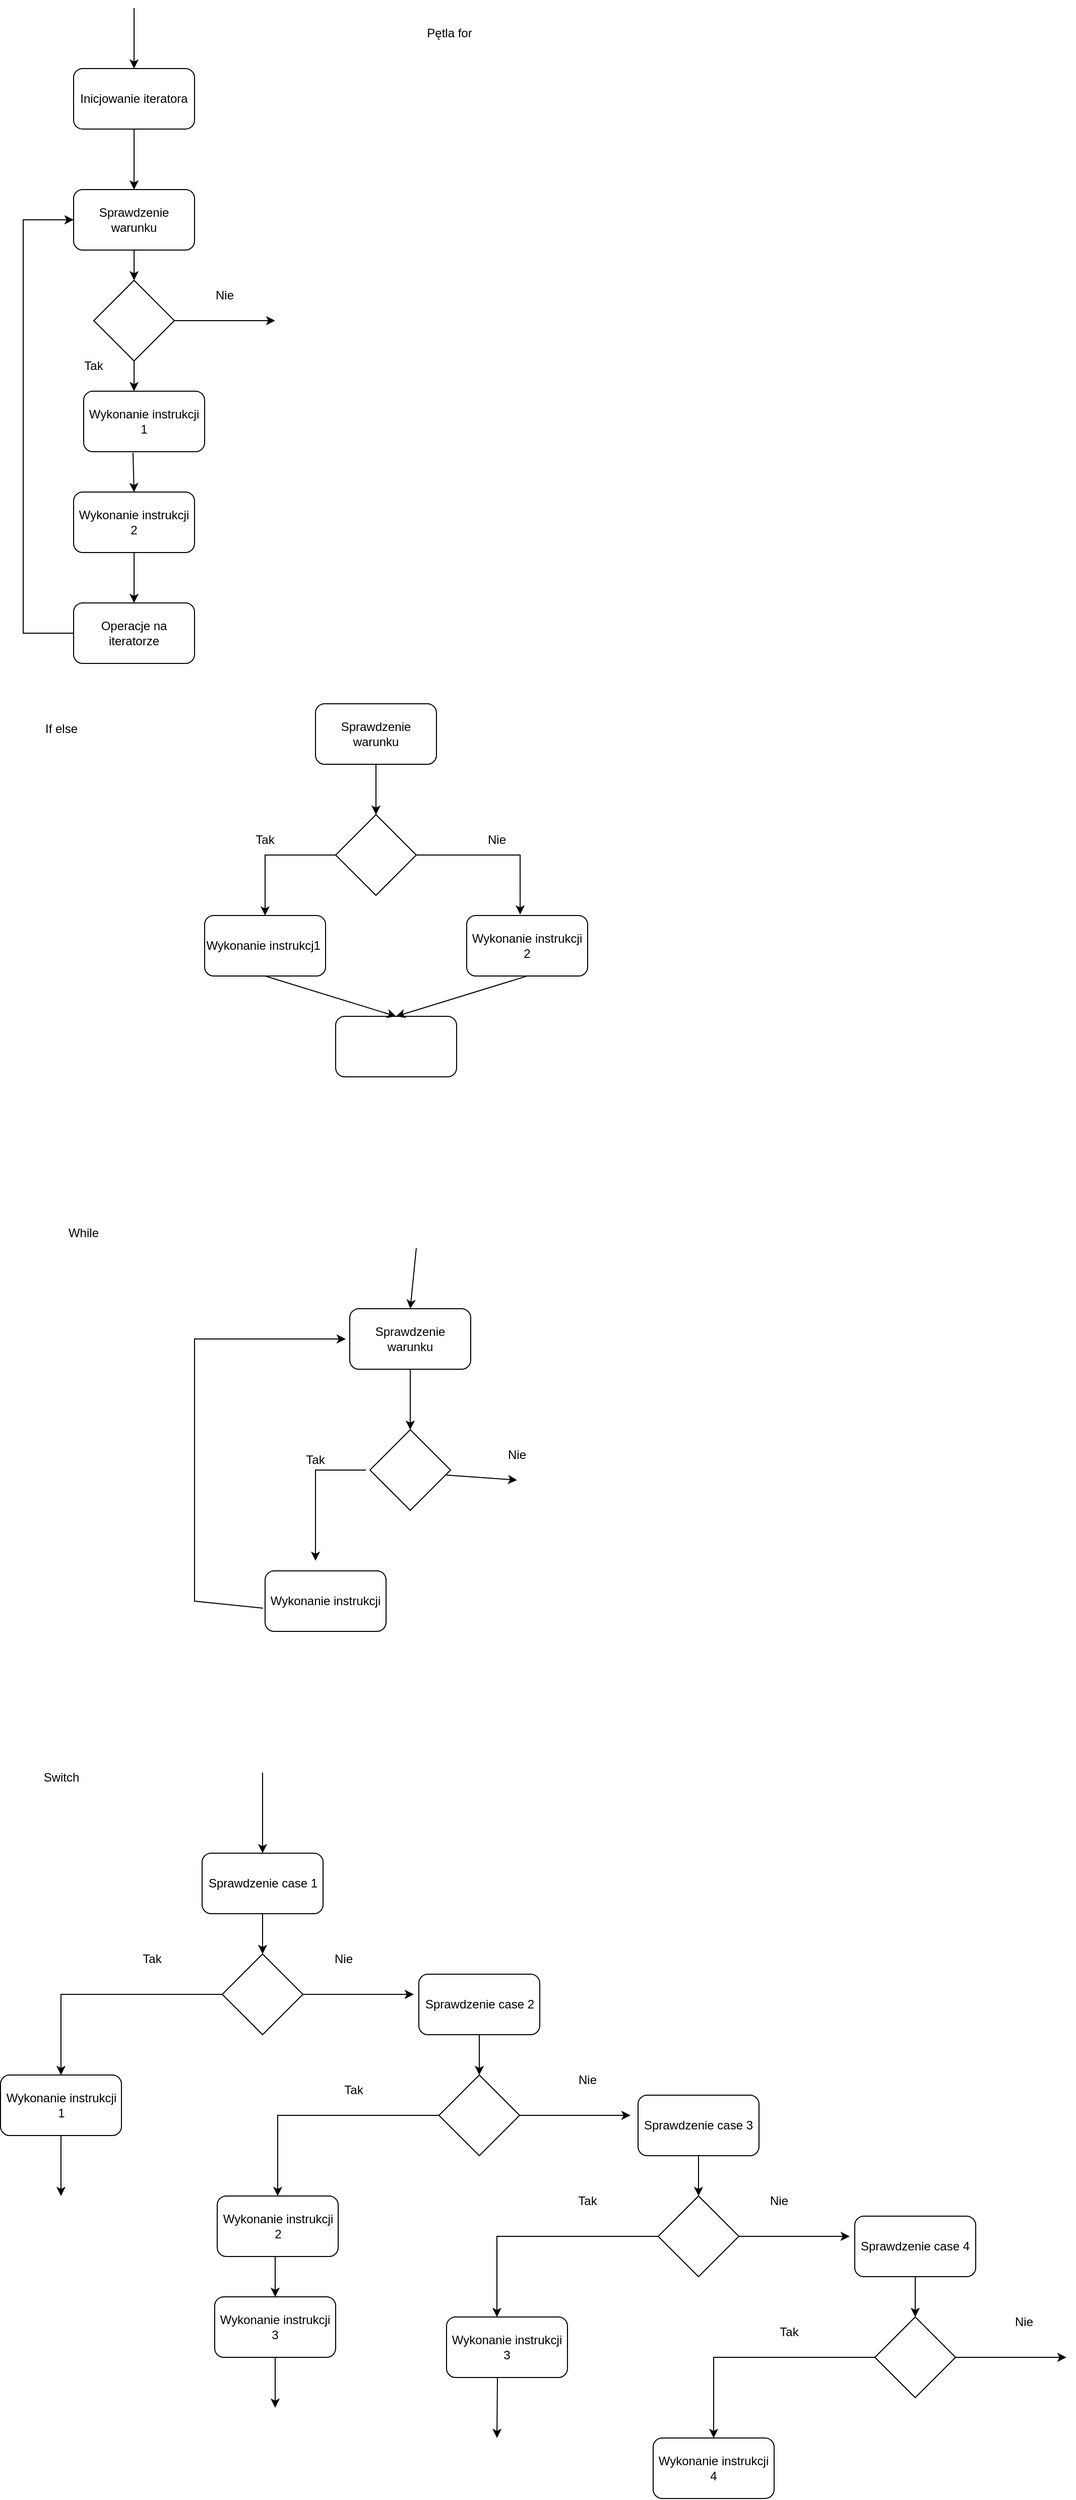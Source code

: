 <mxfile version="21.1.9" type="device">
  <diagram name="Strona-1" id="Zt8QVPpRZA_nonOXAVz_">
    <mxGraphModel dx="472" dy="729" grid="1" gridSize="10" guides="1" tooltips="1" connect="1" arrows="1" fold="1" page="1" pageScale="1" pageWidth="827" pageHeight="1169" math="0" shadow="0">
      <root>
        <mxCell id="0" />
        <mxCell id="1" parent="0" />
        <mxCell id="kuZER7LI0DzGQCGXqZbN-1" value="Inicjowanie iteratora" style="rounded=1;whiteSpace=wrap;html=1;" vertex="1" parent="1">
          <mxGeometry x="80" y="80" width="120" height="60" as="geometry" />
        </mxCell>
        <mxCell id="kuZER7LI0DzGQCGXqZbN-3" value="" style="endArrow=classic;html=1;rounded=0;entryX=0.5;entryY=0;entryDx=0;entryDy=0;" edge="1" parent="1" target="kuZER7LI0DzGQCGXqZbN-1">
          <mxGeometry width="50" height="50" relative="1" as="geometry">
            <mxPoint x="140" y="20" as="sourcePoint" />
            <mxPoint x="150" y="10" as="targetPoint" />
          </mxGeometry>
        </mxCell>
        <mxCell id="kuZER7LI0DzGQCGXqZbN-4" value="" style="endArrow=classic;html=1;rounded=0;exitX=0.5;exitY=1;exitDx=0;exitDy=0;" edge="1" parent="1" source="kuZER7LI0DzGQCGXqZbN-1">
          <mxGeometry width="50" height="50" relative="1" as="geometry">
            <mxPoint x="390" y="220" as="sourcePoint" />
            <mxPoint x="140" y="200" as="targetPoint" />
          </mxGeometry>
        </mxCell>
        <mxCell id="kuZER7LI0DzGQCGXqZbN-5" value="Sprawdzenie warunku" style="rounded=1;whiteSpace=wrap;html=1;" vertex="1" parent="1">
          <mxGeometry x="80" y="200" width="120" height="60" as="geometry" />
        </mxCell>
        <mxCell id="kuZER7LI0DzGQCGXqZbN-6" value="" style="rhombus;whiteSpace=wrap;html=1;" vertex="1" parent="1">
          <mxGeometry x="100" y="290" width="80" height="80" as="geometry" />
        </mxCell>
        <mxCell id="kuZER7LI0DzGQCGXqZbN-10" value="" style="endArrow=classic;html=1;rounded=0;exitX=0.5;exitY=1;exitDx=0;exitDy=0;" edge="1" parent="1" source="kuZER7LI0DzGQCGXqZbN-6">
          <mxGeometry width="50" height="50" relative="1" as="geometry">
            <mxPoint x="390" y="500" as="sourcePoint" />
            <mxPoint x="140" y="400" as="targetPoint" />
          </mxGeometry>
        </mxCell>
        <mxCell id="kuZER7LI0DzGQCGXqZbN-11" value="" style="endArrow=classic;html=1;rounded=0;exitX=0.408;exitY=1.017;exitDx=0;exitDy=0;entryX=0.5;entryY=0;entryDx=0;entryDy=0;exitPerimeter=0;" edge="1" parent="1" source="kuZER7LI0DzGQCGXqZbN-21">
          <mxGeometry width="50" height="50" relative="1" as="geometry">
            <mxPoint x="140" y="480" as="sourcePoint" />
            <mxPoint x="140" y="500" as="targetPoint" />
          </mxGeometry>
        </mxCell>
        <mxCell id="kuZER7LI0DzGQCGXqZbN-12" value="" style="endArrow=classic;html=1;rounded=0;exitX=0.5;exitY=1;exitDx=0;exitDy=0;entryX=0.5;entryY=0;entryDx=0;entryDy=0;" edge="1" parent="1" source="kuZER7LI0DzGQCGXqZbN-5" target="kuZER7LI0DzGQCGXqZbN-6">
          <mxGeometry width="50" height="50" relative="1" as="geometry">
            <mxPoint x="230" y="320" as="sourcePoint" />
            <mxPoint x="280" y="270" as="targetPoint" />
          </mxGeometry>
        </mxCell>
        <mxCell id="kuZER7LI0DzGQCGXqZbN-14" value="Tak" style="text;html=1;strokeColor=none;fillColor=none;align=center;verticalAlign=middle;whiteSpace=wrap;rounded=0;" vertex="1" parent="1">
          <mxGeometry x="70" y="360" width="60" height="30" as="geometry" />
        </mxCell>
        <mxCell id="kuZER7LI0DzGQCGXqZbN-16" value="" style="endArrow=classic;html=1;rounded=0;exitX=1;exitY=0.5;exitDx=0;exitDy=0;" edge="1" parent="1" source="kuZER7LI0DzGQCGXqZbN-6">
          <mxGeometry width="50" height="50" relative="1" as="geometry">
            <mxPoint x="230" y="360" as="sourcePoint" />
            <mxPoint x="280" y="330" as="targetPoint" />
          </mxGeometry>
        </mxCell>
        <mxCell id="kuZER7LI0DzGQCGXqZbN-17" value="" style="endArrow=classic;html=1;rounded=0;exitX=0;exitY=0.5;exitDx=0;exitDy=0;entryX=0;entryY=0.5;entryDx=0;entryDy=0;" edge="1" parent="1" target="kuZER7LI0DzGQCGXqZbN-5">
          <mxGeometry width="50" height="50" relative="1" as="geometry">
            <mxPoint x="80" y="640" as="sourcePoint" />
            <mxPoint x="50" y="230" as="targetPoint" />
            <Array as="points">
              <mxPoint x="30" y="640" />
              <mxPoint x="30" y="230" />
            </Array>
          </mxGeometry>
        </mxCell>
        <mxCell id="kuZER7LI0DzGQCGXqZbN-19" value="Nie" style="text;html=1;strokeColor=none;fillColor=none;align=center;verticalAlign=middle;whiteSpace=wrap;rounded=0;" vertex="1" parent="1">
          <mxGeometry x="200" y="290" width="60" height="30" as="geometry" />
        </mxCell>
        <mxCell id="kuZER7LI0DzGQCGXqZbN-21" value="Wykonanie instrukcji 1" style="rounded=1;whiteSpace=wrap;html=1;" vertex="1" parent="1">
          <mxGeometry x="90" y="400" width="120" height="60" as="geometry" />
        </mxCell>
        <mxCell id="kuZER7LI0DzGQCGXqZbN-22" value="Wykonanie instrukcji 2" style="rounded=1;whiteSpace=wrap;html=1;" vertex="1" parent="1">
          <mxGeometry x="80" y="500" width="120" height="60" as="geometry" />
        </mxCell>
        <mxCell id="kuZER7LI0DzGQCGXqZbN-23" value="" style="endArrow=classic;html=1;rounded=0;entryX=0.5;entryY=0;entryDx=0;entryDy=0;" edge="1" parent="1" target="kuZER7LI0DzGQCGXqZbN-24">
          <mxGeometry width="50" height="50" relative="1" as="geometry">
            <mxPoint x="140" y="560" as="sourcePoint" />
            <mxPoint x="190" y="510" as="targetPoint" />
          </mxGeometry>
        </mxCell>
        <mxCell id="kuZER7LI0DzGQCGXqZbN-24" value="Operacje na iteratorze" style="rounded=1;whiteSpace=wrap;html=1;" vertex="1" parent="1">
          <mxGeometry x="80" y="610" width="120" height="60" as="geometry" />
        </mxCell>
        <mxCell id="kuZER7LI0DzGQCGXqZbN-25" value="Sprawdzenie warunku" style="rounded=1;whiteSpace=wrap;html=1;" vertex="1" parent="1">
          <mxGeometry x="320" y="710" width="120" height="60" as="geometry" />
        </mxCell>
        <mxCell id="kuZER7LI0DzGQCGXqZbN-28" value="" style="endArrow=classic;html=1;rounded=0;exitX=0.5;exitY=1;exitDx=0;exitDy=0;" edge="1" parent="1" source="kuZER7LI0DzGQCGXqZbN-25">
          <mxGeometry width="50" height="50" relative="1" as="geometry">
            <mxPoint x="400" y="840" as="sourcePoint" />
            <mxPoint x="380" y="820" as="targetPoint" />
          </mxGeometry>
        </mxCell>
        <mxCell id="kuZER7LI0DzGQCGXqZbN-29" value="" style="rhombus;whiteSpace=wrap;html=1;" vertex="1" parent="1">
          <mxGeometry x="340" y="820" width="80" height="80" as="geometry" />
        </mxCell>
        <mxCell id="kuZER7LI0DzGQCGXqZbN-30" value="Wykonanie instrukcj1&amp;nbsp;" style="rounded=1;whiteSpace=wrap;html=1;" vertex="1" parent="1">
          <mxGeometry x="210" y="920" width="120" height="60" as="geometry" />
        </mxCell>
        <mxCell id="kuZER7LI0DzGQCGXqZbN-31" value="Wykonanie instrukcji 2" style="rounded=1;whiteSpace=wrap;html=1;" vertex="1" parent="1">
          <mxGeometry x="470" y="920" width="120" height="60" as="geometry" />
        </mxCell>
        <mxCell id="kuZER7LI0DzGQCGXqZbN-32" value="Tak" style="text;html=1;strokeColor=none;fillColor=none;align=center;verticalAlign=middle;whiteSpace=wrap;rounded=0;" vertex="1" parent="1">
          <mxGeometry x="240" y="830" width="60" height="30" as="geometry" />
        </mxCell>
        <mxCell id="kuZER7LI0DzGQCGXqZbN-33" value="Nie" style="text;html=1;strokeColor=none;fillColor=none;align=center;verticalAlign=middle;whiteSpace=wrap;rounded=0;" vertex="1" parent="1">
          <mxGeometry x="470" y="830" width="60" height="30" as="geometry" />
        </mxCell>
        <mxCell id="kuZER7LI0DzGQCGXqZbN-34" value="" style="endArrow=classic;html=1;rounded=0;exitX=0;exitY=0.5;exitDx=0;exitDy=0;entryX=0.5;entryY=0;entryDx=0;entryDy=0;" edge="1" parent="1" source="kuZER7LI0DzGQCGXqZbN-29" target="kuZER7LI0DzGQCGXqZbN-30">
          <mxGeometry width="50" height="50" relative="1" as="geometry">
            <mxPoint x="300" y="870" as="sourcePoint" />
            <mxPoint x="350" y="820" as="targetPoint" />
            <Array as="points">
              <mxPoint x="270" y="860" />
            </Array>
          </mxGeometry>
        </mxCell>
        <mxCell id="kuZER7LI0DzGQCGXqZbN-36" value="" style="endArrow=classic;html=1;rounded=0;entryX=0.442;entryY=-0.017;entryDx=0;entryDy=0;entryPerimeter=0;exitX=1;exitY=0.5;exitDx=0;exitDy=0;" edge="1" parent="1" source="kuZER7LI0DzGQCGXqZbN-29" target="kuZER7LI0DzGQCGXqZbN-31">
          <mxGeometry width="50" height="50" relative="1" as="geometry">
            <mxPoint x="550" y="890" as="sourcePoint" />
            <mxPoint x="600" y="840" as="targetPoint" />
            <Array as="points">
              <mxPoint x="523" y="860" />
            </Array>
          </mxGeometry>
        </mxCell>
        <mxCell id="kuZER7LI0DzGQCGXqZbN-37" value="" style="rounded=1;whiteSpace=wrap;html=1;" vertex="1" parent="1">
          <mxGeometry x="340" y="1020" width="120" height="60" as="geometry" />
        </mxCell>
        <mxCell id="kuZER7LI0DzGQCGXqZbN-38" value="" style="endArrow=classic;html=1;rounded=0;exitX=0.5;exitY=1;exitDx=0;exitDy=0;entryX=0.5;entryY=0;entryDx=0;entryDy=0;" edge="1" parent="1" source="kuZER7LI0DzGQCGXqZbN-30" target="kuZER7LI0DzGQCGXqZbN-37">
          <mxGeometry width="50" height="50" relative="1" as="geometry">
            <mxPoint x="270" y="1080" as="sourcePoint" />
            <mxPoint x="320" y="1030" as="targetPoint" />
          </mxGeometry>
        </mxCell>
        <mxCell id="kuZER7LI0DzGQCGXqZbN-39" value="" style="endArrow=classic;html=1;rounded=0;exitX=0.5;exitY=1;exitDx=0;exitDy=0;" edge="1" parent="1" source="kuZER7LI0DzGQCGXqZbN-31">
          <mxGeometry width="50" height="50" relative="1" as="geometry">
            <mxPoint x="550" y="1080" as="sourcePoint" />
            <mxPoint x="400" y="1020" as="targetPoint" />
          </mxGeometry>
        </mxCell>
        <mxCell id="kuZER7LI0DzGQCGXqZbN-41" value="Sprawdzenie warunku" style="rounded=1;whiteSpace=wrap;html=1;" vertex="1" parent="1">
          <mxGeometry x="354" y="1310" width="120" height="60" as="geometry" />
        </mxCell>
        <mxCell id="kuZER7LI0DzGQCGXqZbN-42" value="" style="endArrow=classic;html=1;rounded=0;entryX=0.5;entryY=0;entryDx=0;entryDy=0;" edge="1" parent="1" target="kuZER7LI0DzGQCGXqZbN-41">
          <mxGeometry width="50" height="50" relative="1" as="geometry">
            <mxPoint x="420" y="1250" as="sourcePoint" />
            <mxPoint x="450" y="1220" as="targetPoint" />
          </mxGeometry>
        </mxCell>
        <mxCell id="kuZER7LI0DzGQCGXqZbN-43" value="" style="rhombus;whiteSpace=wrap;html=1;" vertex="1" parent="1">
          <mxGeometry x="374" y="1430" width="80" height="80" as="geometry" />
        </mxCell>
        <mxCell id="kuZER7LI0DzGQCGXqZbN-44" value="" style="endArrow=classic;html=1;rounded=0;exitX=0.5;exitY=1;exitDx=0;exitDy=0;" edge="1" parent="1" source="kuZER7LI0DzGQCGXqZbN-41" target="kuZER7LI0DzGQCGXqZbN-43">
          <mxGeometry width="50" height="50" relative="1" as="geometry">
            <mxPoint x="610" y="1430" as="sourcePoint" />
            <mxPoint x="660" y="1380" as="targetPoint" />
          </mxGeometry>
        </mxCell>
        <mxCell id="kuZER7LI0DzGQCGXqZbN-45" value="" style="endArrow=classic;html=1;rounded=0;" edge="1" parent="1">
          <mxGeometry width="50" height="50" relative="1" as="geometry">
            <mxPoint x="370" y="1470" as="sourcePoint" />
            <mxPoint x="320" y="1560" as="targetPoint" />
            <Array as="points">
              <mxPoint x="320" y="1470" />
            </Array>
          </mxGeometry>
        </mxCell>
        <mxCell id="kuZER7LI0DzGQCGXqZbN-46" value="Tak" style="text;html=1;strokeColor=none;fillColor=none;align=center;verticalAlign=middle;whiteSpace=wrap;rounded=0;" vertex="1" parent="1">
          <mxGeometry x="290" y="1445" width="60" height="30" as="geometry" />
        </mxCell>
        <mxCell id="kuZER7LI0DzGQCGXqZbN-47" value="Nie" style="text;html=1;strokeColor=none;fillColor=none;align=center;verticalAlign=middle;whiteSpace=wrap;rounded=0;" vertex="1" parent="1">
          <mxGeometry x="490" y="1440" width="60" height="30" as="geometry" />
        </mxCell>
        <mxCell id="kuZER7LI0DzGQCGXqZbN-49" value="Wykonanie instrukcji" style="rounded=1;whiteSpace=wrap;html=1;" vertex="1" parent="1">
          <mxGeometry x="270" y="1570" width="120" height="60" as="geometry" />
        </mxCell>
        <mxCell id="kuZER7LI0DzGQCGXqZbN-50" value="" style="endArrow=classic;html=1;rounded=0;exitX=-0.017;exitY=0.617;exitDx=0;exitDy=0;exitPerimeter=0;" edge="1" parent="1" source="kuZER7LI0DzGQCGXqZbN-49">
          <mxGeometry width="50" height="50" relative="1" as="geometry">
            <mxPoint x="280" y="1390" as="sourcePoint" />
            <mxPoint x="350" y="1340" as="targetPoint" />
            <Array as="points">
              <mxPoint x="200" y="1600" />
              <mxPoint x="200" y="1340" />
            </Array>
          </mxGeometry>
        </mxCell>
        <mxCell id="kuZER7LI0DzGQCGXqZbN-51" value="" style="endArrow=classic;html=1;rounded=0;" edge="1" parent="1">
          <mxGeometry width="50" height="50" relative="1" as="geometry">
            <mxPoint x="450" y="1475" as="sourcePoint" />
            <mxPoint x="520" y="1480" as="targetPoint" />
          </mxGeometry>
        </mxCell>
        <mxCell id="kuZER7LI0DzGQCGXqZbN-52" value="Sprawdzenie case 1" style="rounded=1;whiteSpace=wrap;html=1;" vertex="1" parent="1">
          <mxGeometry x="207.5" y="1850" width="120" height="60" as="geometry" />
        </mxCell>
        <mxCell id="kuZER7LI0DzGQCGXqZbN-53" value="" style="endArrow=classic;html=1;rounded=0;entryX=0.5;entryY=0;entryDx=0;entryDy=0;" edge="1" parent="1" target="kuZER7LI0DzGQCGXqZbN-52">
          <mxGeometry width="50" height="50" relative="1" as="geometry">
            <mxPoint x="267.5" y="1770" as="sourcePoint" />
            <mxPoint x="267.5" y="1730" as="targetPoint" />
          </mxGeometry>
        </mxCell>
        <mxCell id="kuZER7LI0DzGQCGXqZbN-54" value="" style="rhombus;whiteSpace=wrap;html=1;" vertex="1" parent="1">
          <mxGeometry x="227.5" y="1950" width="80" height="80" as="geometry" />
        </mxCell>
        <mxCell id="kuZER7LI0DzGQCGXqZbN-55" value="" style="endArrow=classic;html=1;rounded=0;exitX=0.5;exitY=1;exitDx=0;exitDy=0;" edge="1" parent="1" source="kuZER7LI0DzGQCGXqZbN-52" target="kuZER7LI0DzGQCGXqZbN-54">
          <mxGeometry width="50" height="50" relative="1" as="geometry">
            <mxPoint x="337.5" y="1950" as="sourcePoint" />
            <mxPoint x="387.5" y="1900" as="targetPoint" />
          </mxGeometry>
        </mxCell>
        <mxCell id="kuZER7LI0DzGQCGXqZbN-56" value="" style="endArrow=classic;html=1;rounded=0;exitX=0;exitY=0.5;exitDx=0;exitDy=0;" edge="1" parent="1" source="kuZER7LI0DzGQCGXqZbN-54">
          <mxGeometry width="50" height="50" relative="1" as="geometry">
            <mxPoint x="207.5" y="2150" as="sourcePoint" />
            <mxPoint x="67.5" y="2070" as="targetPoint" />
            <Array as="points">
              <mxPoint x="67.5" y="1990" />
            </Array>
          </mxGeometry>
        </mxCell>
        <mxCell id="kuZER7LI0DzGQCGXqZbN-57" value="Wykonanie instrukcji 1" style="rounded=1;whiteSpace=wrap;html=1;" vertex="1" parent="1">
          <mxGeometry x="7.5" y="2070" width="120" height="60" as="geometry" />
        </mxCell>
        <mxCell id="kuZER7LI0DzGQCGXqZbN-58" value="" style="endArrow=classic;html=1;rounded=0;exitX=0.5;exitY=1;exitDx=0;exitDy=0;" edge="1" parent="1" source="kuZER7LI0DzGQCGXqZbN-57">
          <mxGeometry width="50" height="50" relative="1" as="geometry">
            <mxPoint x="77.5" y="2230" as="sourcePoint" />
            <mxPoint x="67.5" y="2190" as="targetPoint" />
          </mxGeometry>
        </mxCell>
        <mxCell id="kuZER7LI0DzGQCGXqZbN-59" value="" style="endArrow=classic;html=1;rounded=0;exitX=1;exitY=0.5;exitDx=0;exitDy=0;" edge="1" parent="1" source="kuZER7LI0DzGQCGXqZbN-54">
          <mxGeometry width="50" height="50" relative="1" as="geometry">
            <mxPoint x="367.5" y="2010" as="sourcePoint" />
            <mxPoint x="417.5" y="1990" as="targetPoint" />
          </mxGeometry>
        </mxCell>
        <mxCell id="kuZER7LI0DzGQCGXqZbN-60" value="Sprawdzenie case 2" style="rounded=1;whiteSpace=wrap;html=1;" vertex="1" parent="1">
          <mxGeometry x="422.5" y="1970" width="120" height="60" as="geometry" />
        </mxCell>
        <mxCell id="kuZER7LI0DzGQCGXqZbN-61" value="" style="rhombus;whiteSpace=wrap;html=1;" vertex="1" parent="1">
          <mxGeometry x="442.5" y="2070" width="80" height="80" as="geometry" />
        </mxCell>
        <mxCell id="kuZER7LI0DzGQCGXqZbN-62" value="" style="endArrow=classic;html=1;rounded=0;exitX=0.5;exitY=1;exitDx=0;exitDy=0;" edge="1" parent="1" source="kuZER7LI0DzGQCGXqZbN-60" target="kuZER7LI0DzGQCGXqZbN-61">
          <mxGeometry width="50" height="50" relative="1" as="geometry">
            <mxPoint x="552.5" y="2070" as="sourcePoint" />
            <mxPoint x="602.5" y="2020" as="targetPoint" />
          </mxGeometry>
        </mxCell>
        <mxCell id="kuZER7LI0DzGQCGXqZbN-63" value="" style="endArrow=classic;html=1;rounded=0;exitX=0;exitY=0.5;exitDx=0;exitDy=0;" edge="1" parent="1" source="kuZER7LI0DzGQCGXqZbN-61">
          <mxGeometry width="50" height="50" relative="1" as="geometry">
            <mxPoint x="422.5" y="2270" as="sourcePoint" />
            <mxPoint x="282.5" y="2190" as="targetPoint" />
            <Array as="points">
              <mxPoint x="282.5" y="2110" />
            </Array>
          </mxGeometry>
        </mxCell>
        <mxCell id="kuZER7LI0DzGQCGXqZbN-64" value="Wykonanie instrukcji 2" style="rounded=1;whiteSpace=wrap;html=1;" vertex="1" parent="1">
          <mxGeometry x="222.5" y="2190" width="120" height="60" as="geometry" />
        </mxCell>
        <mxCell id="kuZER7LI0DzGQCGXqZbN-65" value="" style="endArrow=classic;html=1;rounded=0;exitX=1;exitY=0.5;exitDx=0;exitDy=0;" edge="1" parent="1" source="kuZER7LI0DzGQCGXqZbN-61">
          <mxGeometry width="50" height="50" relative="1" as="geometry">
            <mxPoint x="582.5" y="2130" as="sourcePoint" />
            <mxPoint x="632.5" y="2110" as="targetPoint" />
          </mxGeometry>
        </mxCell>
        <mxCell id="kuZER7LI0DzGQCGXqZbN-66" value="Tak" style="text;html=1;strokeColor=none;fillColor=none;align=center;verticalAlign=middle;whiteSpace=wrap;rounded=0;" vertex="1" parent="1">
          <mxGeometry x="127.5" y="1940" width="60" height="30" as="geometry" />
        </mxCell>
        <mxCell id="kuZER7LI0DzGQCGXqZbN-67" value="Nie" style="text;html=1;strokeColor=none;fillColor=none;align=center;verticalAlign=middle;whiteSpace=wrap;rounded=0;" vertex="1" parent="1">
          <mxGeometry x="317.5" y="1940" width="60" height="30" as="geometry" />
        </mxCell>
        <mxCell id="kuZER7LI0DzGQCGXqZbN-68" value="Tak" style="text;html=1;strokeColor=none;fillColor=none;align=center;verticalAlign=middle;whiteSpace=wrap;rounded=0;" vertex="1" parent="1">
          <mxGeometry x="327.5" y="2070" width="60" height="30" as="geometry" />
        </mxCell>
        <mxCell id="kuZER7LI0DzGQCGXqZbN-69" value="Nie" style="text;html=1;strokeColor=none;fillColor=none;align=center;verticalAlign=middle;whiteSpace=wrap;rounded=0;" vertex="1" parent="1">
          <mxGeometry x="560" y="2060" width="60" height="30" as="geometry" />
        </mxCell>
        <mxCell id="kuZER7LI0DzGQCGXqZbN-70" value="Wykonanie instrukcji 3" style="rounded=1;whiteSpace=wrap;html=1;" vertex="1" parent="1">
          <mxGeometry x="220" y="2290" width="120" height="60" as="geometry" />
        </mxCell>
        <mxCell id="kuZER7LI0DzGQCGXqZbN-71" value="" style="endArrow=classic;html=1;rounded=0;entryX=0.5;entryY=0;entryDx=0;entryDy=0;" edge="1" parent="1" target="kuZER7LI0DzGQCGXqZbN-70">
          <mxGeometry width="50" height="50" relative="1" as="geometry">
            <mxPoint x="280" y="2250" as="sourcePoint" />
            <mxPoint x="330" y="2200" as="targetPoint" />
          </mxGeometry>
        </mxCell>
        <mxCell id="kuZER7LI0DzGQCGXqZbN-72" value="Sprawdzenie case 3" style="rounded=1;whiteSpace=wrap;html=1;" vertex="1" parent="1">
          <mxGeometry x="640" y="2090" width="120" height="60" as="geometry" />
        </mxCell>
        <mxCell id="kuZER7LI0DzGQCGXqZbN-74" value="" style="rhombus;whiteSpace=wrap;html=1;" vertex="1" parent="1">
          <mxGeometry x="660" y="2190" width="80" height="80" as="geometry" />
        </mxCell>
        <mxCell id="kuZER7LI0DzGQCGXqZbN-75" value="" style="endArrow=classic;html=1;rounded=0;exitX=0.5;exitY=1;exitDx=0;exitDy=0;" edge="1" parent="1" source="kuZER7LI0DzGQCGXqZbN-72" target="kuZER7LI0DzGQCGXqZbN-74">
          <mxGeometry width="50" height="50" relative="1" as="geometry">
            <mxPoint x="770" y="2190" as="sourcePoint" />
            <mxPoint x="820" y="2140" as="targetPoint" />
          </mxGeometry>
        </mxCell>
        <mxCell id="kuZER7LI0DzGQCGXqZbN-76" value="" style="endArrow=classic;html=1;rounded=0;exitX=0;exitY=0.5;exitDx=0;exitDy=0;" edge="1" parent="1" source="kuZER7LI0DzGQCGXqZbN-74">
          <mxGeometry width="50" height="50" relative="1" as="geometry">
            <mxPoint x="640" y="2390" as="sourcePoint" />
            <mxPoint x="500" y="2310" as="targetPoint" />
            <Array as="points">
              <mxPoint x="500" y="2230" />
            </Array>
          </mxGeometry>
        </mxCell>
        <mxCell id="kuZER7LI0DzGQCGXqZbN-77" value="" style="endArrow=classic;html=1;rounded=0;exitX=0.5;exitY=1;exitDx=0;exitDy=0;" edge="1" parent="1">
          <mxGeometry width="50" height="50" relative="1" as="geometry">
            <mxPoint x="500.5" y="2370" as="sourcePoint" />
            <mxPoint x="500" y="2430" as="targetPoint" />
          </mxGeometry>
        </mxCell>
        <mxCell id="kuZER7LI0DzGQCGXqZbN-78" value="" style="endArrow=classic;html=1;rounded=0;exitX=1;exitY=0.5;exitDx=0;exitDy=0;" edge="1" parent="1" source="kuZER7LI0DzGQCGXqZbN-74">
          <mxGeometry width="50" height="50" relative="1" as="geometry">
            <mxPoint x="800" y="2250" as="sourcePoint" />
            <mxPoint x="850" y="2230" as="targetPoint" />
          </mxGeometry>
        </mxCell>
        <mxCell id="kuZER7LI0DzGQCGXqZbN-79" value="Sprawdzenie case 4" style="rounded=1;whiteSpace=wrap;html=1;" vertex="1" parent="1">
          <mxGeometry x="855" y="2210" width="120" height="60" as="geometry" />
        </mxCell>
        <mxCell id="kuZER7LI0DzGQCGXqZbN-80" value="" style="rhombus;whiteSpace=wrap;html=1;" vertex="1" parent="1">
          <mxGeometry x="875" y="2310" width="80" height="80" as="geometry" />
        </mxCell>
        <mxCell id="kuZER7LI0DzGQCGXqZbN-81" value="" style="endArrow=classic;html=1;rounded=0;exitX=0.5;exitY=1;exitDx=0;exitDy=0;" edge="1" parent="1" source="kuZER7LI0DzGQCGXqZbN-79" target="kuZER7LI0DzGQCGXqZbN-80">
          <mxGeometry width="50" height="50" relative="1" as="geometry">
            <mxPoint x="985" y="2310" as="sourcePoint" />
            <mxPoint x="1035" y="2260" as="targetPoint" />
          </mxGeometry>
        </mxCell>
        <mxCell id="kuZER7LI0DzGQCGXqZbN-82" value="" style="endArrow=classic;html=1;rounded=0;exitX=0;exitY=0.5;exitDx=0;exitDy=0;" edge="1" parent="1" source="kuZER7LI0DzGQCGXqZbN-80">
          <mxGeometry width="50" height="50" relative="1" as="geometry">
            <mxPoint x="855" y="2510" as="sourcePoint" />
            <mxPoint x="715" y="2430" as="targetPoint" />
            <Array as="points">
              <mxPoint x="715" y="2350" />
            </Array>
          </mxGeometry>
        </mxCell>
        <mxCell id="kuZER7LI0DzGQCGXqZbN-83" value="Wykonanie instrukcji 4" style="rounded=1;whiteSpace=wrap;html=1;" vertex="1" parent="1">
          <mxGeometry x="655" y="2430" width="120" height="60" as="geometry" />
        </mxCell>
        <mxCell id="kuZER7LI0DzGQCGXqZbN-84" value="" style="endArrow=classic;html=1;rounded=0;exitX=1;exitY=0.5;exitDx=0;exitDy=0;" edge="1" parent="1" source="kuZER7LI0DzGQCGXqZbN-80">
          <mxGeometry width="50" height="50" relative="1" as="geometry">
            <mxPoint x="1015" y="2370" as="sourcePoint" />
            <mxPoint x="1065" y="2350" as="targetPoint" />
          </mxGeometry>
        </mxCell>
        <mxCell id="kuZER7LI0DzGQCGXqZbN-85" value="Tak" style="text;html=1;strokeColor=none;fillColor=none;align=center;verticalAlign=middle;whiteSpace=wrap;rounded=0;" vertex="1" parent="1">
          <mxGeometry x="560" y="2180" width="60" height="30" as="geometry" />
        </mxCell>
        <mxCell id="kuZER7LI0DzGQCGXqZbN-86" value="Nie" style="text;html=1;strokeColor=none;fillColor=none;align=center;verticalAlign=middle;whiteSpace=wrap;rounded=0;" vertex="1" parent="1">
          <mxGeometry x="750" y="2180" width="60" height="30" as="geometry" />
        </mxCell>
        <mxCell id="kuZER7LI0DzGQCGXqZbN-87" value="Tak" style="text;html=1;strokeColor=none;fillColor=none;align=center;verticalAlign=middle;whiteSpace=wrap;rounded=0;" vertex="1" parent="1">
          <mxGeometry x="760" y="2310" width="60" height="30" as="geometry" />
        </mxCell>
        <mxCell id="kuZER7LI0DzGQCGXqZbN-88" value="Nie" style="text;html=1;strokeColor=none;fillColor=none;align=center;verticalAlign=middle;whiteSpace=wrap;rounded=0;" vertex="1" parent="1">
          <mxGeometry x="992.5" y="2300" width="60" height="30" as="geometry" />
        </mxCell>
        <mxCell id="kuZER7LI0DzGQCGXqZbN-123" value="Wykonanie instrukcji 3" style="rounded=1;whiteSpace=wrap;html=1;" vertex="1" parent="1">
          <mxGeometry x="450" y="2310" width="120" height="60" as="geometry" />
        </mxCell>
        <mxCell id="kuZER7LI0DzGQCGXqZbN-124" value="" style="endArrow=classic;html=1;rounded=0;exitX=0.5;exitY=1;exitDx=0;exitDy=0;" edge="1" parent="1" source="kuZER7LI0DzGQCGXqZbN-70">
          <mxGeometry width="50" height="50" relative="1" as="geometry">
            <mxPoint x="300" y="2430" as="sourcePoint" />
            <mxPoint x="280" y="2400" as="targetPoint" />
          </mxGeometry>
        </mxCell>
        <mxCell id="kuZER7LI0DzGQCGXqZbN-125" value="Pętla for" style="text;html=1;strokeColor=none;fillColor=none;align=center;verticalAlign=middle;whiteSpace=wrap;rounded=0;" vertex="1" parent="1">
          <mxGeometry x="422.5" y="30" width="60" height="30" as="geometry" />
        </mxCell>
        <mxCell id="kuZER7LI0DzGQCGXqZbN-126" value="If else" style="text;html=1;strokeColor=none;fillColor=none;align=center;verticalAlign=middle;whiteSpace=wrap;rounded=0;" vertex="1" parent="1">
          <mxGeometry x="37.5" y="720" width="60" height="30" as="geometry" />
        </mxCell>
        <mxCell id="kuZER7LI0DzGQCGXqZbN-128" value="While" style="text;html=1;strokeColor=none;fillColor=none;align=center;verticalAlign=middle;whiteSpace=wrap;rounded=0;" vertex="1" parent="1">
          <mxGeometry x="60" y="1220" width="60" height="30" as="geometry" />
        </mxCell>
        <mxCell id="kuZER7LI0DzGQCGXqZbN-129" value="Switch" style="text;html=1;strokeColor=none;fillColor=none;align=center;verticalAlign=middle;whiteSpace=wrap;rounded=0;" vertex="1" parent="1">
          <mxGeometry x="37.5" y="1760" width="60" height="30" as="geometry" />
        </mxCell>
      </root>
    </mxGraphModel>
  </diagram>
</mxfile>
